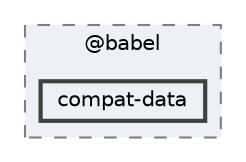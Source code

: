 digraph "pkiclassroomrescheduler/src/main/frontend/node_modules/@babel/compat-data"
{
 // LATEX_PDF_SIZE
  bgcolor="transparent";
  edge [fontname=Helvetica,fontsize=10,labelfontname=Helvetica,labelfontsize=10];
  node [fontname=Helvetica,fontsize=10,shape=box,height=0.2,width=0.4];
  compound=true
  subgraph clusterdir_bc8070c8b402176472541bb6f0cba6df {
    graph [ bgcolor="#edf0f7", pencolor="grey50", label="@babel", fontname=Helvetica,fontsize=10 style="filled,dashed", URL="dir_bc8070c8b402176472541bb6f0cba6df.html",tooltip=""]
  dir_4138db50b683ce784be39bea31282179 [label="compat-data", fillcolor="#edf0f7", color="grey25", style="filled,bold", URL="dir_4138db50b683ce784be39bea31282179.html",tooltip=""];
  }
}
